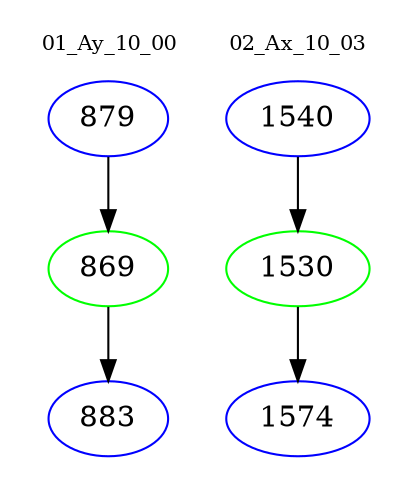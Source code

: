digraph{
subgraph cluster_0 {
color = white
label = "01_Ay_10_00";
fontsize=10;
T0_879 [label="879", color="blue"]
T0_879 -> T0_869 [color="black"]
T0_869 [label="869", color="green"]
T0_869 -> T0_883 [color="black"]
T0_883 [label="883", color="blue"]
}
subgraph cluster_1 {
color = white
label = "02_Ax_10_03";
fontsize=10;
T1_1540 [label="1540", color="blue"]
T1_1540 -> T1_1530 [color="black"]
T1_1530 [label="1530", color="green"]
T1_1530 -> T1_1574 [color="black"]
T1_1574 [label="1574", color="blue"]
}
}
